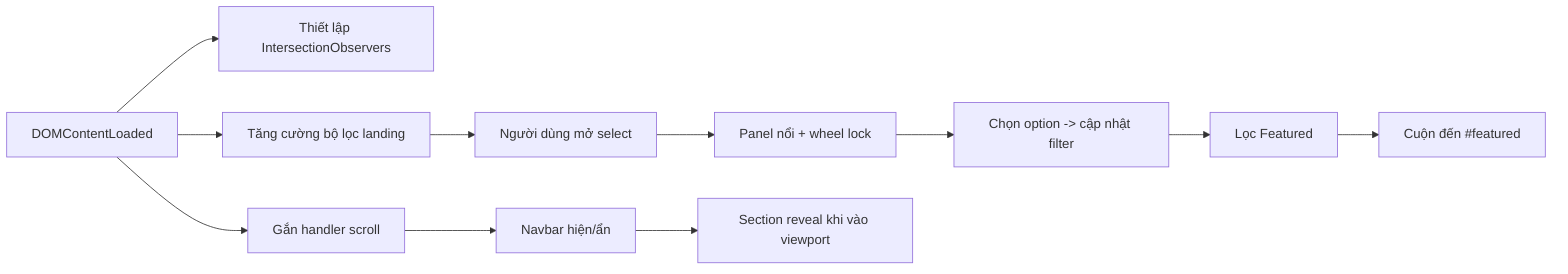 flowchart LR
  A[DOMContentLoaded] --> B[Thiết lập IntersectionObservers]
  A --> C[Tăng cường bộ lọc landing]
  A --> D[Gắn handler scroll]
  C --> E[Người dùng mở select]
  E --> F[Panel nổi + wheel lock]
  F --> G[Chọn option -> cập nhật filter]
  G --> H[Lọc Featured] --> I[Cuộn đến #featured]
  D --> J[Navbar hiện/ẩn] --> K[Section reveal khi vào viewport]